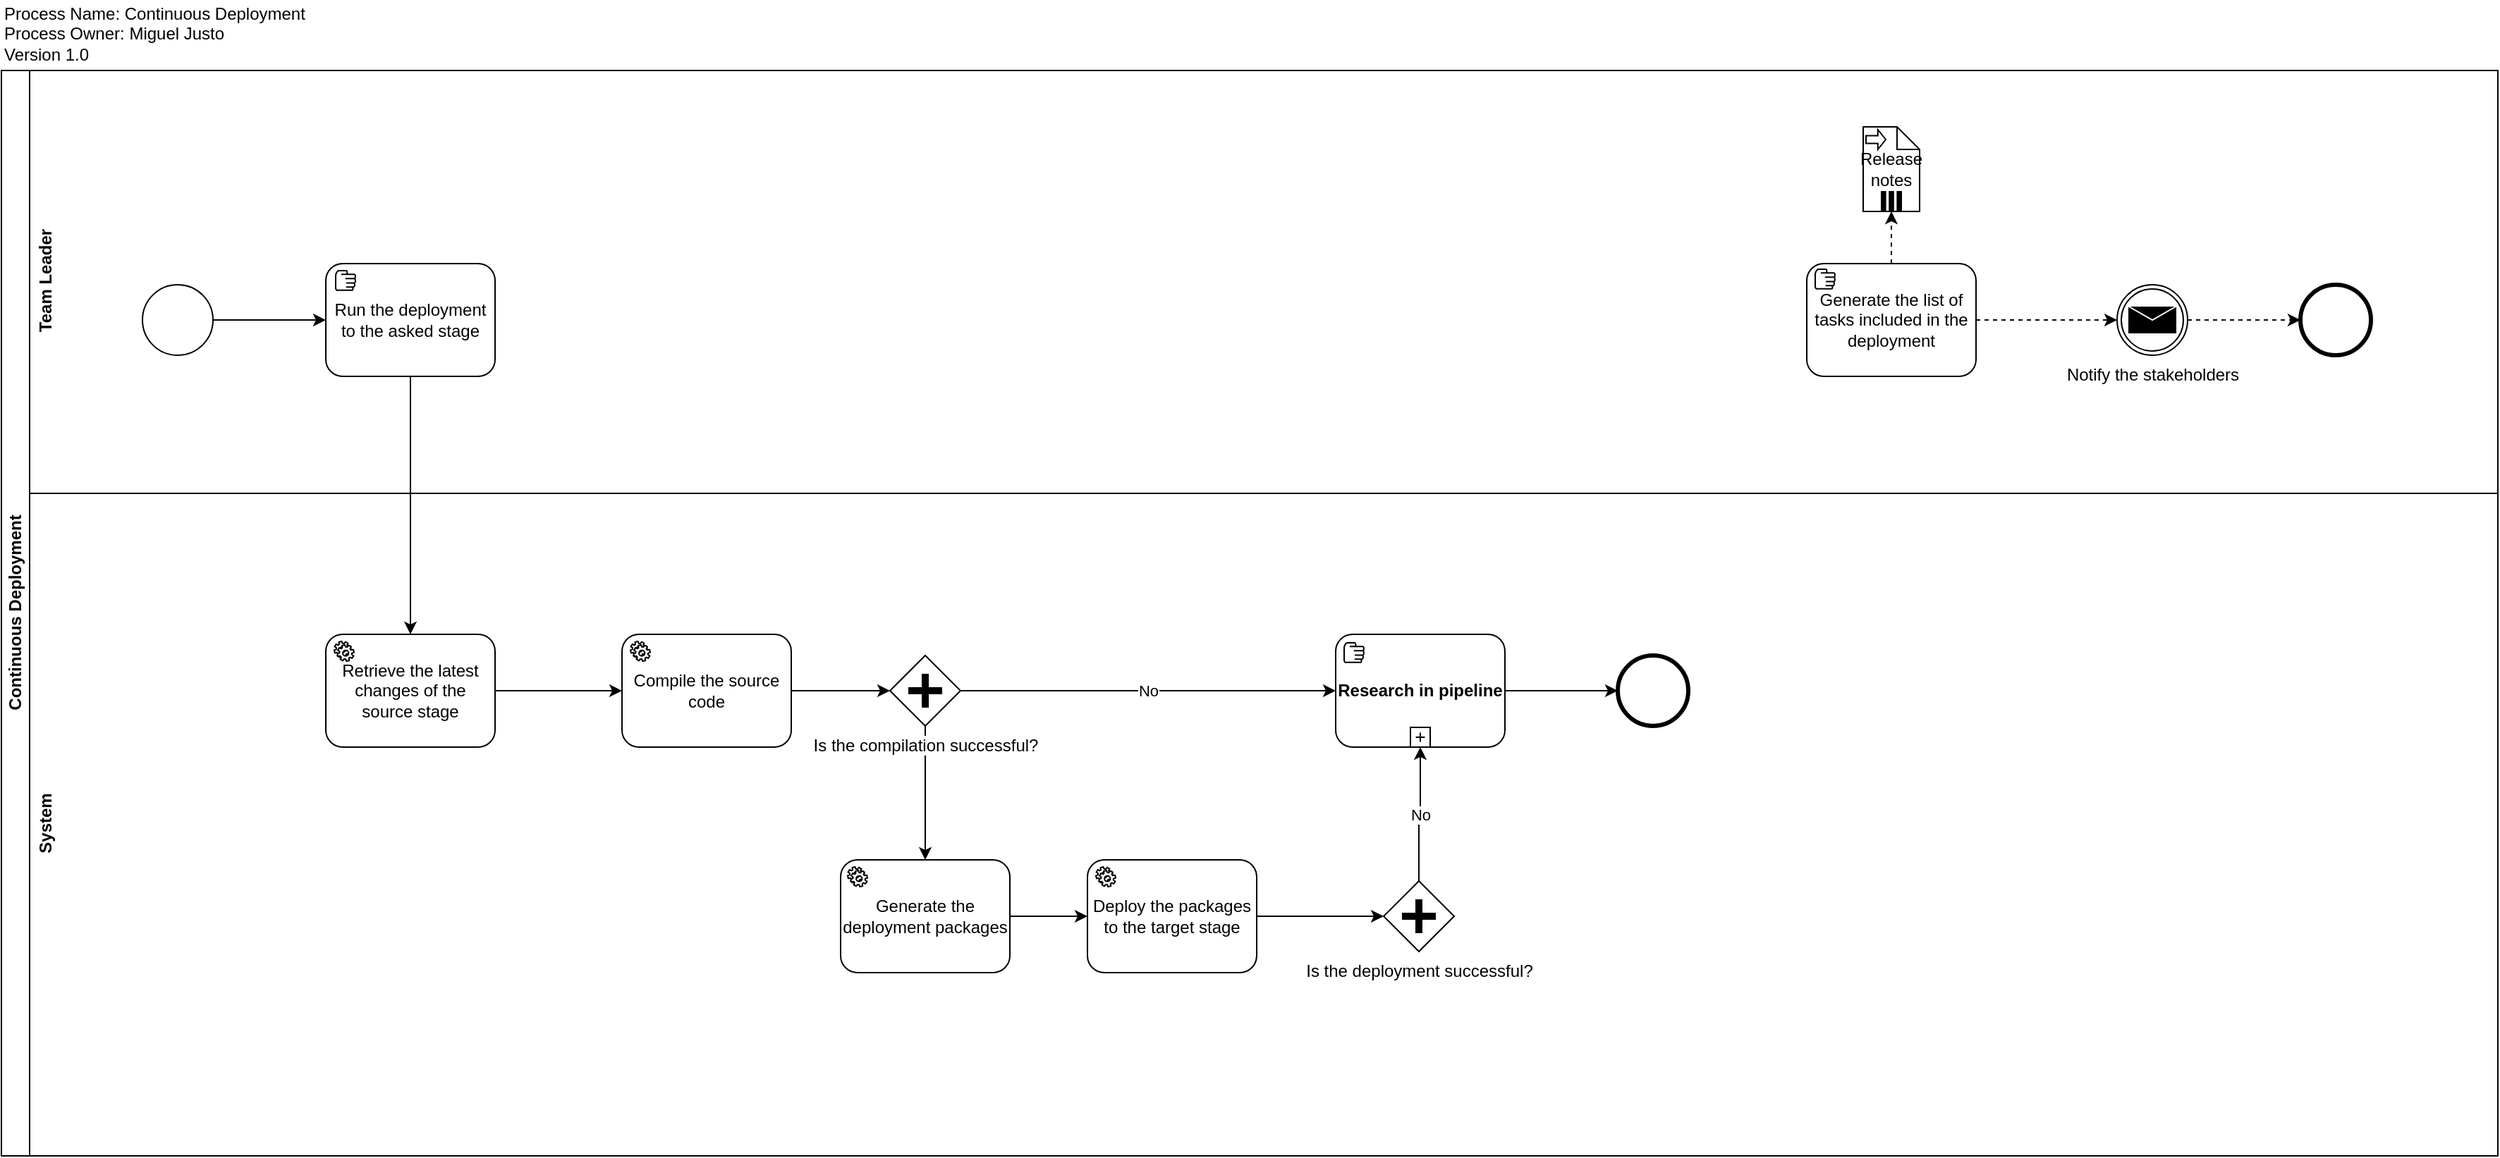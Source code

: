 <mxfile version="10.6.7" type="github"><diagram id="DVTR2RfnITZA854L2pNn" name="Page-1"><mxGraphModel dx="1593" dy="2038" grid="1" gridSize="10" guides="1" tooltips="1" connect="1" arrows="1" fold="1" page="1" pageScale="1" pageWidth="850" pageHeight="1100" math="0" shadow="0"><root><mxCell id="0"/><mxCell id="1" parent="0"/><mxCell id="3vAsA8XuMRNIAd-NyA9_-1" value="Continuous Deployment" style="swimlane;html=1;horizontal=0;startSize=20;" vertex="1" parent="1"><mxGeometry x="20" y="-190" width="1770" height="770" as="geometry"/></mxCell><mxCell id="3vAsA8XuMRNIAd-NyA9_-2" value="Team Leader" style="swimlane;html=1;horizontal=0;swimlaneLine=0;" vertex="1" parent="3vAsA8XuMRNIAd-NyA9_-1"><mxGeometry x="20" width="1750" height="300" as="geometry"/></mxCell><mxCell id="3vAsA8XuMRNIAd-NyA9_-5" style="edgeStyle=orthogonalEdgeStyle;rounded=0;orthogonalLoop=1;jettySize=auto;html=1;exitX=1;exitY=0.5;exitDx=0;exitDy=0;entryX=0;entryY=0.5;entryDx=0;entryDy=0;" edge="1" parent="3vAsA8XuMRNIAd-NyA9_-2" source="3vAsA8XuMRNIAd-NyA9_-3" target="3vAsA8XuMRNIAd-NyA9_-4"><mxGeometry relative="1" as="geometry"/></mxCell><mxCell id="3vAsA8XuMRNIAd-NyA9_-3" value="" style="shape=mxgraph.bpmn.shape;html=1;verticalLabelPosition=bottom;labelBackgroundColor=#ffffff;verticalAlign=top;align=center;perimeter=ellipsePerimeter;outlineConnect=0;outline=standard;symbol=general;" vertex="1" parent="3vAsA8XuMRNIAd-NyA9_-2"><mxGeometry x="80" y="152" width="50" height="50" as="geometry"/></mxCell><mxCell id="3vAsA8XuMRNIAd-NyA9_-10" style="edgeStyle=orthogonalEdgeStyle;rounded=0;orthogonalLoop=1;jettySize=auto;html=1;exitX=0.5;exitY=1;exitDx=0;exitDy=0;" edge="1" parent="3vAsA8XuMRNIAd-NyA9_-2" source="3vAsA8XuMRNIAd-NyA9_-4" target="3vAsA8XuMRNIAd-NyA9_-9"><mxGeometry relative="1" as="geometry"/></mxCell><mxCell id="3vAsA8XuMRNIAd-NyA9_-4" value="Run the deployment to the asked stage" style="shape=ext;rounded=1;html=1;whiteSpace=wrap;" vertex="1" parent="3vAsA8XuMRNIAd-NyA9_-2"><mxGeometry x="210" y="137" width="120" height="80" as="geometry"/></mxCell><mxCell id="3vAsA8XuMRNIAd-NyA9_-6" value="" style="shape=mxgraph.bpmn.manual_task;html=1;outlineConnect=0;" vertex="1" parent="3vAsA8XuMRNIAd-NyA9_-2"><mxGeometry x="217" y="142" width="14" height="14" as="geometry"/></mxCell><mxCell id="3vAsA8XuMRNIAd-NyA9_-7" value="System" style="swimlane;html=1;horizontal=0;swimlaneLine=0;" vertex="1" parent="3vAsA8XuMRNIAd-NyA9_-2"><mxGeometry y="300" width="1750" height="470" as="geometry"/></mxCell><mxCell id="3vAsA8XuMRNIAd-NyA9_-14" style="edgeStyle=orthogonalEdgeStyle;rounded=0;orthogonalLoop=1;jettySize=auto;html=1;exitX=1;exitY=0.5;exitDx=0;exitDy=0;entryX=0;entryY=0.5;entryDx=0;entryDy=0;" edge="1" parent="3vAsA8XuMRNIAd-NyA9_-7" source="3vAsA8XuMRNIAd-NyA9_-9" target="3vAsA8XuMRNIAd-NyA9_-12"><mxGeometry relative="1" as="geometry"/></mxCell><mxCell id="3vAsA8XuMRNIAd-NyA9_-9" value="Retrieve the latest changes of the source stage" style="shape=ext;rounded=1;html=1;whiteSpace=wrap;" vertex="1" parent="3vAsA8XuMRNIAd-NyA9_-7"><mxGeometry x="210" y="100" width="120" height="80" as="geometry"/></mxCell><mxCell id="3vAsA8XuMRNIAd-NyA9_-11" value="" style="shape=mxgraph.bpmn.service_task;html=1;outlineConnect=0;" vertex="1" parent="3vAsA8XuMRNIAd-NyA9_-7"><mxGeometry x="216" y="105" width="14" height="14" as="geometry"/></mxCell><mxCell id="3vAsA8XuMRNIAd-NyA9_-16" style="edgeStyle=orthogonalEdgeStyle;rounded=0;orthogonalLoop=1;jettySize=auto;html=1;exitX=1;exitY=0.5;exitDx=0;exitDy=0;" edge="1" parent="3vAsA8XuMRNIAd-NyA9_-7" source="3vAsA8XuMRNIAd-NyA9_-12" target="3vAsA8XuMRNIAd-NyA9_-15"><mxGeometry relative="1" as="geometry"/></mxCell><mxCell id="3vAsA8XuMRNIAd-NyA9_-12" value="Compile the source code" style="shape=ext;rounded=1;html=1;whiteSpace=wrap;" vertex="1" parent="3vAsA8XuMRNIAd-NyA9_-7"><mxGeometry x="420" y="100" width="120" height="80" as="geometry"/></mxCell><mxCell id="3vAsA8XuMRNIAd-NyA9_-13" value="" style="shape=mxgraph.bpmn.service_task;html=1;outlineConnect=0;" vertex="1" parent="3vAsA8XuMRNIAd-NyA9_-7"><mxGeometry x="426" y="105" width="14" height="14" as="geometry"/></mxCell><mxCell id="3vAsA8XuMRNIAd-NyA9_-21" value="No" style="edgeStyle=orthogonalEdgeStyle;rounded=0;orthogonalLoop=1;jettySize=auto;html=1;exitX=1;exitY=0.5;exitDx=0;exitDy=0;" edge="1" parent="3vAsA8XuMRNIAd-NyA9_-7" source="3vAsA8XuMRNIAd-NyA9_-15" target="3vAsA8XuMRNIAd-NyA9_-18"><mxGeometry relative="1" as="geometry"/></mxCell><mxCell id="3vAsA8XuMRNIAd-NyA9_-25" style="edgeStyle=orthogonalEdgeStyle;rounded=0;orthogonalLoop=1;jettySize=auto;html=1;exitX=0.5;exitY=1;exitDx=0;exitDy=0;" edge="1" parent="3vAsA8XuMRNIAd-NyA9_-7" source="3vAsA8XuMRNIAd-NyA9_-15" target="3vAsA8XuMRNIAd-NyA9_-24"><mxGeometry relative="1" as="geometry"/></mxCell><mxCell id="3vAsA8XuMRNIAd-NyA9_-15" value="Is the compilation successful?" style="shape=mxgraph.bpmn.shape;html=1;verticalLabelPosition=bottom;labelBackgroundColor=#ffffff;verticalAlign=top;align=center;perimeter=rhombusPerimeter;background=gateway;outlineConnect=0;outline=none;symbol=parallelGw;" vertex="1" parent="3vAsA8XuMRNIAd-NyA9_-7"><mxGeometry x="610" y="115" width="50" height="50" as="geometry"/></mxCell><mxCell id="3vAsA8XuMRNIAd-NyA9_-23" style="edgeStyle=orthogonalEdgeStyle;rounded=0;orthogonalLoop=1;jettySize=auto;html=1;exitX=1;exitY=0.5;exitDx=0;exitDy=0;" edge="1" parent="3vAsA8XuMRNIAd-NyA9_-7" source="3vAsA8XuMRNIAd-NyA9_-18" target="3vAsA8XuMRNIAd-NyA9_-22"><mxGeometry relative="1" as="geometry"/></mxCell><mxCell id="3vAsA8XuMRNIAd-NyA9_-18" value="&lt;b&gt;Research in pipeline&lt;/b&gt;" style="html=1;whiteSpace=wrap;rounded=1;" vertex="1" parent="3vAsA8XuMRNIAd-NyA9_-7"><mxGeometry x="926" y="100" width="120" height="80" as="geometry"/></mxCell><mxCell id="3vAsA8XuMRNIAd-NyA9_-19" value="" style="html=1;shape=plus;outlineConnect=0;" vertex="1" parent="3vAsA8XuMRNIAd-NyA9_-18"><mxGeometry x="0.5" y="1" width="14" height="14" relative="1" as="geometry"><mxPoint x="-7" y="-14" as="offset"/></mxGeometry></mxCell><mxCell id="3vAsA8XuMRNIAd-NyA9_-20" value="" style="shape=mxgraph.bpmn.manual_task;html=1;outlineConnect=0;" vertex="1" parent="3vAsA8XuMRNIAd-NyA9_-18"><mxGeometry x="6" y="6" width="14" height="14" as="geometry"/></mxCell><mxCell id="3vAsA8XuMRNIAd-NyA9_-22" value="" style="shape=mxgraph.bpmn.shape;html=1;verticalLabelPosition=bottom;labelBackgroundColor=#ffffff;verticalAlign=top;align=center;perimeter=ellipsePerimeter;outlineConnect=0;outline=end;symbol=general;" vertex="1" parent="3vAsA8XuMRNIAd-NyA9_-7"><mxGeometry x="1126" y="115" width="50" height="50" as="geometry"/></mxCell><mxCell id="3vAsA8XuMRNIAd-NyA9_-28" style="edgeStyle=orthogonalEdgeStyle;rounded=0;orthogonalLoop=1;jettySize=auto;html=1;exitX=1;exitY=0.5;exitDx=0;exitDy=0;entryX=0;entryY=0.5;entryDx=0;entryDy=0;" edge="1" parent="3vAsA8XuMRNIAd-NyA9_-7" source="3vAsA8XuMRNIAd-NyA9_-24" target="3vAsA8XuMRNIAd-NyA9_-27"><mxGeometry relative="1" as="geometry"/></mxCell><mxCell id="3vAsA8XuMRNIAd-NyA9_-24" value="Generate the deployment packages" style="shape=ext;rounded=1;html=1;whiteSpace=wrap;" vertex="1" parent="3vAsA8XuMRNIAd-NyA9_-7"><mxGeometry x="575" y="260" width="120" height="80" as="geometry"/></mxCell><mxCell id="3vAsA8XuMRNIAd-NyA9_-26" value="" style="shape=mxgraph.bpmn.service_task;html=1;outlineConnect=0;" vertex="1" parent="3vAsA8XuMRNIAd-NyA9_-7"><mxGeometry x="580" y="265" width="14" height="14" as="geometry"/></mxCell><mxCell id="3vAsA8XuMRNIAd-NyA9_-31" style="edgeStyle=orthogonalEdgeStyle;rounded=0;orthogonalLoop=1;jettySize=auto;html=1;exitX=1;exitY=0.5;exitDx=0;exitDy=0;entryX=0;entryY=0.5;entryDx=0;entryDy=0;" edge="1" parent="3vAsA8XuMRNIAd-NyA9_-7" source="3vAsA8XuMRNIAd-NyA9_-27" target="3vAsA8XuMRNIAd-NyA9_-30"><mxGeometry relative="1" as="geometry"/></mxCell><mxCell id="3vAsA8XuMRNIAd-NyA9_-27" value="Deploy the packages to the target stage" style="shape=ext;rounded=1;html=1;whiteSpace=wrap;" vertex="1" parent="3vAsA8XuMRNIAd-NyA9_-7"><mxGeometry x="750" y="260" width="120" height="80" as="geometry"/></mxCell><mxCell id="3vAsA8XuMRNIAd-NyA9_-29" value="" style="shape=mxgraph.bpmn.service_task;html=1;outlineConnect=0;" vertex="1" parent="3vAsA8XuMRNIAd-NyA9_-7"><mxGeometry x="756" y="265" width="14" height="14" as="geometry"/></mxCell><mxCell id="3vAsA8XuMRNIAd-NyA9_-32" value="No" style="edgeStyle=orthogonalEdgeStyle;rounded=0;orthogonalLoop=1;jettySize=auto;html=1;exitX=0.5;exitY=0;exitDx=0;exitDy=0;entryX=0.5;entryY=1;entryDx=0;entryDy=0;" edge="1" parent="3vAsA8XuMRNIAd-NyA9_-7" source="3vAsA8XuMRNIAd-NyA9_-30" target="3vAsA8XuMRNIAd-NyA9_-18"><mxGeometry relative="1" as="geometry"/></mxCell><mxCell id="3vAsA8XuMRNIAd-NyA9_-30" value="Is the deployment successful?" style="shape=mxgraph.bpmn.shape;html=1;verticalLabelPosition=bottom;labelBackgroundColor=#ffffff;verticalAlign=top;align=center;perimeter=rhombusPerimeter;background=gateway;outlineConnect=0;outline=none;symbol=parallelGw;" vertex="1" parent="3vAsA8XuMRNIAd-NyA9_-7"><mxGeometry x="960" y="275" width="50" height="50" as="geometry"/></mxCell><mxCell id="3vAsA8XuMRNIAd-NyA9_-38" style="edgeStyle=orthogonalEdgeStyle;rounded=0;orthogonalLoop=1;jettySize=auto;html=1;exitX=0.5;exitY=0;exitDx=0;exitDy=0;entryX=0.5;entryY=1;entryDx=0;entryDy=0;dashed=1;" edge="1" parent="3vAsA8XuMRNIAd-NyA9_-2" source="3vAsA8XuMRNIAd-NyA9_-33" target="3vAsA8XuMRNIAd-NyA9_-37"><mxGeometry relative="1" as="geometry"/></mxCell><mxCell id="3vAsA8XuMRNIAd-NyA9_-40" style="edgeStyle=orthogonalEdgeStyle;rounded=0;orthogonalLoop=1;jettySize=auto;html=1;exitX=1;exitY=0.5;exitDx=0;exitDy=0;dashed=1;" edge="1" parent="3vAsA8XuMRNIAd-NyA9_-2" source="3vAsA8XuMRNIAd-NyA9_-33" target="3vAsA8XuMRNIAd-NyA9_-39"><mxGeometry relative="1" as="geometry"/></mxCell><mxCell id="3vAsA8XuMRNIAd-NyA9_-33" value="Generate the list of tasks included in the deployment" style="shape=ext;rounded=1;html=1;whiteSpace=wrap;" vertex="1" parent="3vAsA8XuMRNIAd-NyA9_-2"><mxGeometry x="1260" y="137" width="120" height="80" as="geometry"/></mxCell><mxCell id="3vAsA8XuMRNIAd-NyA9_-34" value="" style="shape=mxgraph.bpmn.manual_task;html=1;outlineConnect=0;" vertex="1" parent="3vAsA8XuMRNIAd-NyA9_-2"><mxGeometry x="1266" y="141" width="14" height="14" as="geometry"/></mxCell><mxCell id="3vAsA8XuMRNIAd-NyA9_-35" value="Release notes" style="shape=note;whiteSpace=wrap;size=16;html=1;" vertex="1" parent="3vAsA8XuMRNIAd-NyA9_-2"><mxGeometry x="1300" y="40" width="40" height="60" as="geometry"/></mxCell><mxCell id="3vAsA8XuMRNIAd-NyA9_-36" value="" style="html=1;shape=singleArrow;arrowWidth=0.4;arrowSize=0.4;outlineConnect=0;" vertex="1" parent="3vAsA8XuMRNIAd-NyA9_-35"><mxGeometry width="14" height="14" relative="1" as="geometry"><mxPoint x="2" y="2" as="offset"/></mxGeometry></mxCell><mxCell id="3vAsA8XuMRNIAd-NyA9_-37" value="" style="html=1;whiteSpace=wrap;shape=parallelMarker;outlineConnect=0;" vertex="1" parent="3vAsA8XuMRNIAd-NyA9_-35"><mxGeometry x="0.5" y="1" width="14" height="14" relative="1" as="geometry"><mxPoint x="-7" y="-14" as="offset"/></mxGeometry></mxCell><mxCell id="3vAsA8XuMRNIAd-NyA9_-42" style="edgeStyle=orthogonalEdgeStyle;rounded=0;orthogonalLoop=1;jettySize=auto;html=1;exitX=1;exitY=0.5;exitDx=0;exitDy=0;entryX=0;entryY=0.5;entryDx=0;entryDy=0;dashed=1;" edge="1" parent="3vAsA8XuMRNIAd-NyA9_-2" source="3vAsA8XuMRNIAd-NyA9_-39" target="3vAsA8XuMRNIAd-NyA9_-41"><mxGeometry relative="1" as="geometry"/></mxCell><mxCell id="3vAsA8XuMRNIAd-NyA9_-39" value="Notify the stakeholders" style="shape=mxgraph.bpmn.shape;html=1;verticalLabelPosition=bottom;labelBackgroundColor=#ffffff;verticalAlign=top;align=center;perimeter=ellipsePerimeter;outlineConnect=0;outline=throwing;symbol=message;" vertex="1" parent="3vAsA8XuMRNIAd-NyA9_-2"><mxGeometry x="1480" y="152" width="50" height="50" as="geometry"/></mxCell><mxCell id="3vAsA8XuMRNIAd-NyA9_-41" value="" style="shape=mxgraph.bpmn.shape;html=1;verticalLabelPosition=bottom;labelBackgroundColor=#ffffff;verticalAlign=top;align=center;perimeter=ellipsePerimeter;outlineConnect=0;outline=end;symbol=general;" vertex="1" parent="3vAsA8XuMRNIAd-NyA9_-2"><mxGeometry x="1610" y="152" width="50" height="50" as="geometry"/></mxCell><mxCell id="3vAsA8XuMRNIAd-NyA9_-8" value="Process Name: Continuous Deployment&lt;br&gt;Process Owner: Miguel Justo&lt;br&gt;Version 1.0&lt;br&gt;" style="text;html=1;resizable=0;points=[];autosize=1;align=left;verticalAlign=top;spacingTop=-4;" vertex="1" parent="1"><mxGeometry x="20" y="-240" width="230" height="40" as="geometry"/></mxCell></root></mxGraphModel></diagram></mxfile>